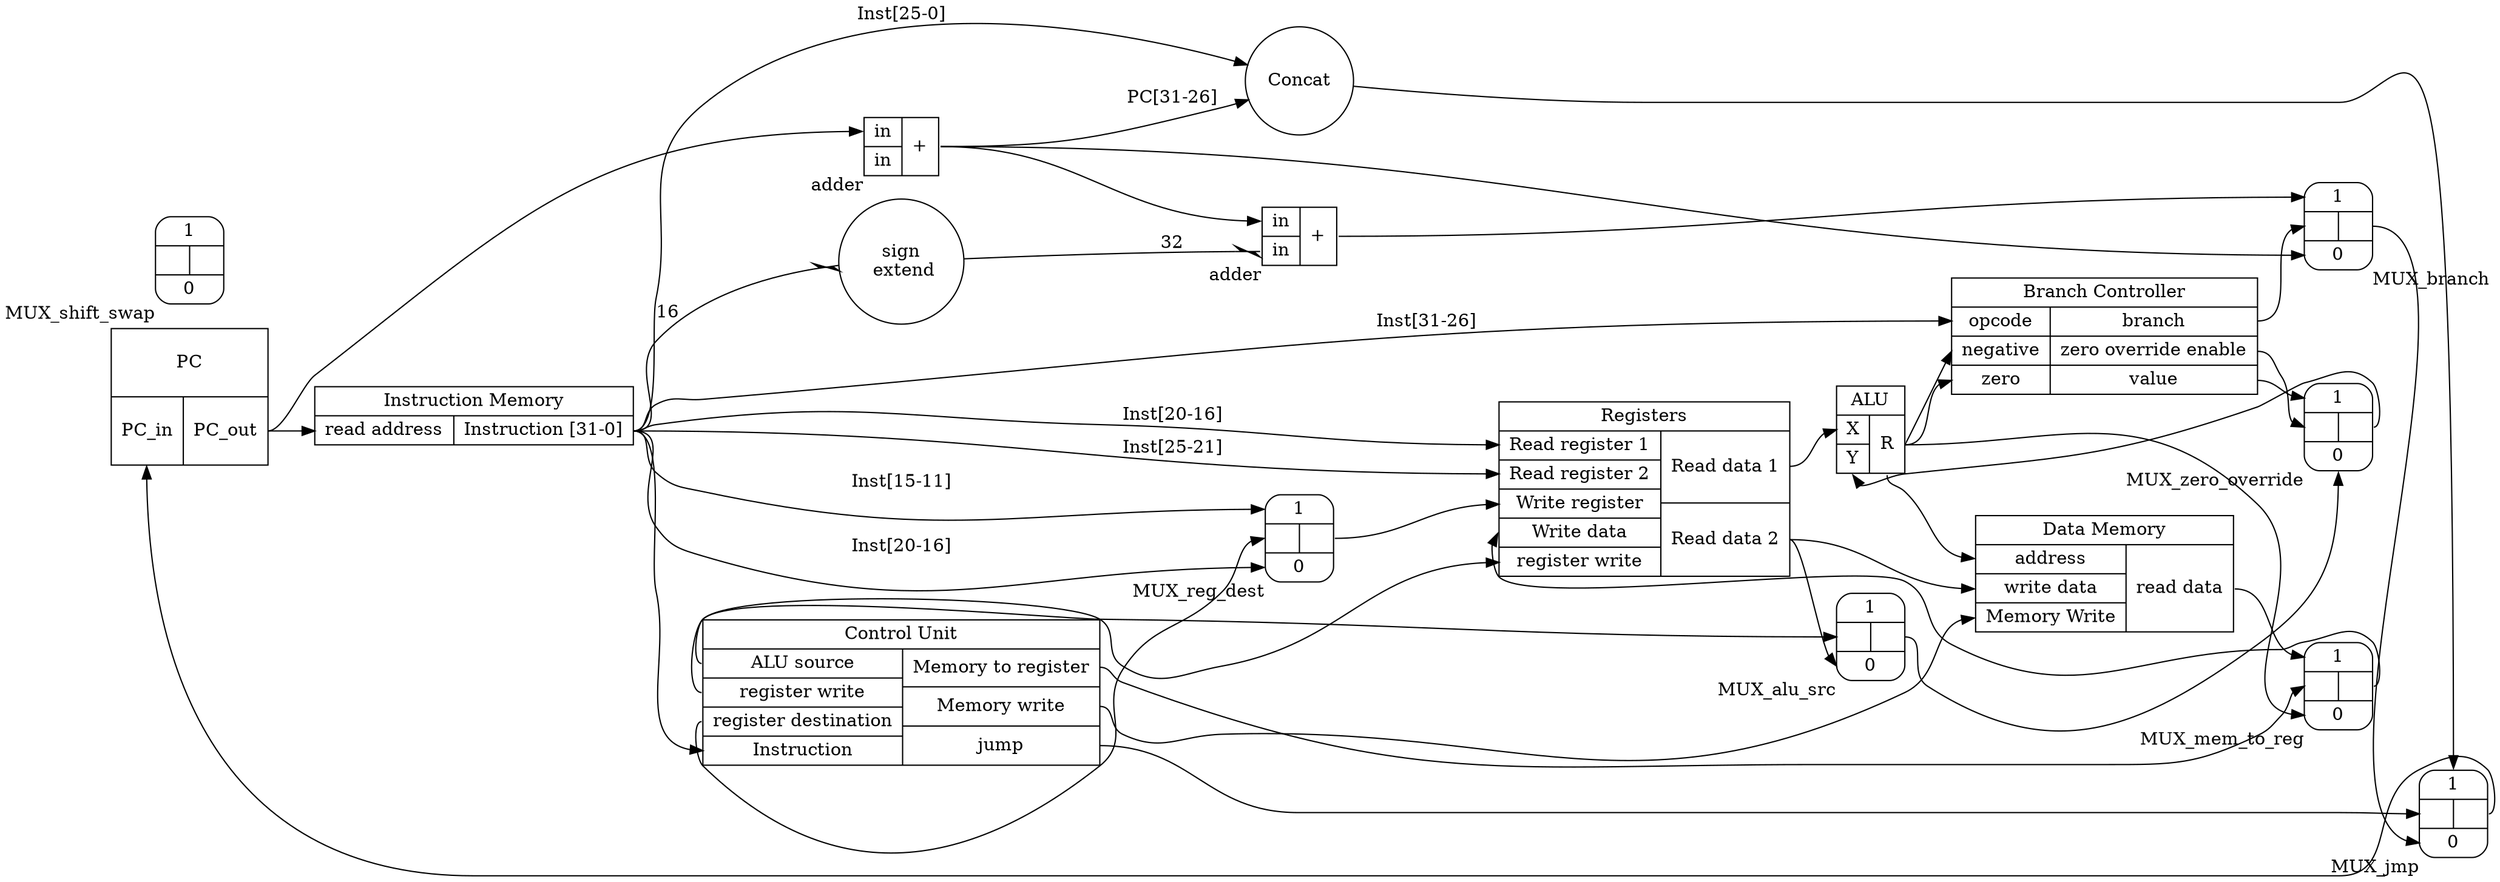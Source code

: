 digraph graphname {
    graph [rankdir="LR" ]; //splines="ortho"
    node [shape=record];


    // f0 always refer to the part of block/component/blob that has its name on it
    // except for muxes, which have their names floating around them as an external label
    "PC" [height="1.5" label="<f0> PC | {<in> PC_in | <out> PC_out }"];

    "Add1" [xlabel="adder" label="{{<in1> in | <in2> in} | <out> +}}"]; //in1 should get rendered as the top one
    "Add2" [xlabel="adder" label="{{<in1> in | <in2> in} | <out> +}}"];
    "Concat" [shape="circle"];
    "Sign Extend" [ shape="circle" label="sign\n extend"];

    "Control Unit" [label="<f0> Control Unit | {{<alusource> ALU source | <regwrite> register write | <regdest> register destination | <inst> Instruction} | {<memtoreg> Memory to register | <memw> Memory write | <jump> jump}}"];
    "Branch Controller" [label="<f0> Branch Controller | {{<opcode> opcode | <negative> negative | <zero> zero } | { <branch> branch | <zerooverride> zero override enable | <value> value }}"];

    "ALU" [label="<f0> ALU | {{<x> X | <y> Y} | {<r> R}}"];

    "Registers" [label="<f0> Registers | {{<readreg1> Read register 1 | <readreg2> Read register 2 | <wreg> Write register | <wdata> Write data | <regwrite> register write} | {<readdata1> Read data 1 | <readdata2> Read data 2}} "];

    "Instruction Memory" [label=" <f0>Instruction Memory | {<read address> read address | <inst> Instruction [31-0]}"];
    "Data Memory" [label=" <f0> Data Memory | {{ <address> address | <wdata> write data | <memwrite> Memory Write } | {<rdata> read data} }}"];

    // MUX layout:
    // 1 on top, 0 on bottom
    // control signal is middle-left
    // output is middle-right
    "Shift Swap MUX" [shape="Mrecord" label="<1> 1 | { <control> | <out> }| <0> 0" xlabel="MUX_shift_swap"];
    "Register Destination MUX" [shape="Mrecord" label="<1> 1 | { <control> | <out> } | <0> 0" xlabel="MUX_reg_dest"];
    "ALU Source MUX" [shape="Mrecord" label="<1> 1 | { <control> | <out> } | <0> 0" xlabel="MUX_alu_src"];
    "Branch MUX" [shape="Mrecord" label="<1> 1 | { <control> | <out> } | <0> 0" xlabel="MUX_branch"];
    "Jump MUX" [shape="Mrecord" label="<1> 1 | { <control> | <out> } | <0> 0" xlabel="MUX_jmp"];
    "Memory to Register MUX" [shape="Mrecord" label="<1> 1 | { <control> | <out> } | <0> 0" xlabel="MUX_mem_to_reg"];
    "Zero Override MUX" [shape="Mrecord" label="<1> 1 | { <control> | <out> } | <0> 0" xlabel="MUX_zero_override"]

    // signals! erm I mean EDGES
    PC:out -> "Instruction Memory":"read address";
    PC:out -> "Add1":in1;
    // need to hack the '1' in on the first adder somehow

    Add1:out -> Concat [label="PC[31-26]"];
    Add1:out -> Add2:in1;
    Add1:out -> "Branch MUX":0;

    Add2:out -> "Branch MUX":1;

    "Branch MUX":out -> "Jump MUX":0;
    "Jump MUX":out -> PC:in;
    "Register Destination MUX":out -> "Registers":"wreg";
    "ALU Source MUX":out -> "Zero Override MUX":0;
    "Zero Override MUX":out -> "ALU":y;
    "Memory to Register MUX":out -> "Registers":wdata;


    "Instruction Memory":inst -> "Registers":"readreg2" [label="Inst[25-21]"];
    "Instruction Memory":inst -> "Registers":"readreg1" [label="Inst[20-16]"];
    "Instruction Memory":inst -> "Register Destination MUX":0 [label="Inst[20-16]"];
    "Instruction Memory":inst -> "Register Destination MUX":1 [label="Inst[15-11]"];
    "Instruction Memory":inst -> "Concat" [label="Inst[25-0]"];
    "Instruction Memory":inst -> "Control Unit":inst;
    "Instruction Memory":inst -> "Sign Extend" [label="16" arrowhead="rcrowlvee"];
    "Instruction Memory":inst -> "Branch Controller":opcode [label="Inst[31-26]"];

    "Sign Extend" -> Add2:in2 [label="32" arrowhead="rcrowlvee"];

    "Registers":"readdata1" -> "ALU":x;
    "Registers":"readdata2" -> "ALU Source MUX":0;
    "Registers":"readdata2" -> "Data Memory":"wdata";

    "ALU":r -> "Data Memory":"address";
    "ALU":r -> "Memory to Register MUX":0;
    "ALU":r -> "Branch Controller":"zero";
    "ALU":r -> "Branch Controller":"negative";

    "Data Memory":"rdata" -> "Memory to Register MUX":1;

    "Branch Controller":"zerooverride" -> "Zero Override MUX":control;
    "Branch Controller":"value" -> "Zero Override MUX":1;
    "Branch Controller":"branch" -> "Branch MUX":control;

    "Control Unit":alusource -> "ALU Source MUX":control;
    "Control Unit":regwrite -> "Registers":regwrite;
    "Control Unit":regdest -> "Register Destination MUX":control;
    "Control Unit":jump -> "Jump MUX":control;
    "Control Unit":memw -> "Data Memory":memwrite;
    "Control Unit":memtoreg -> "Memory to Register MUX":control;

    "Concat" -> "Jump MUX":1;
 }